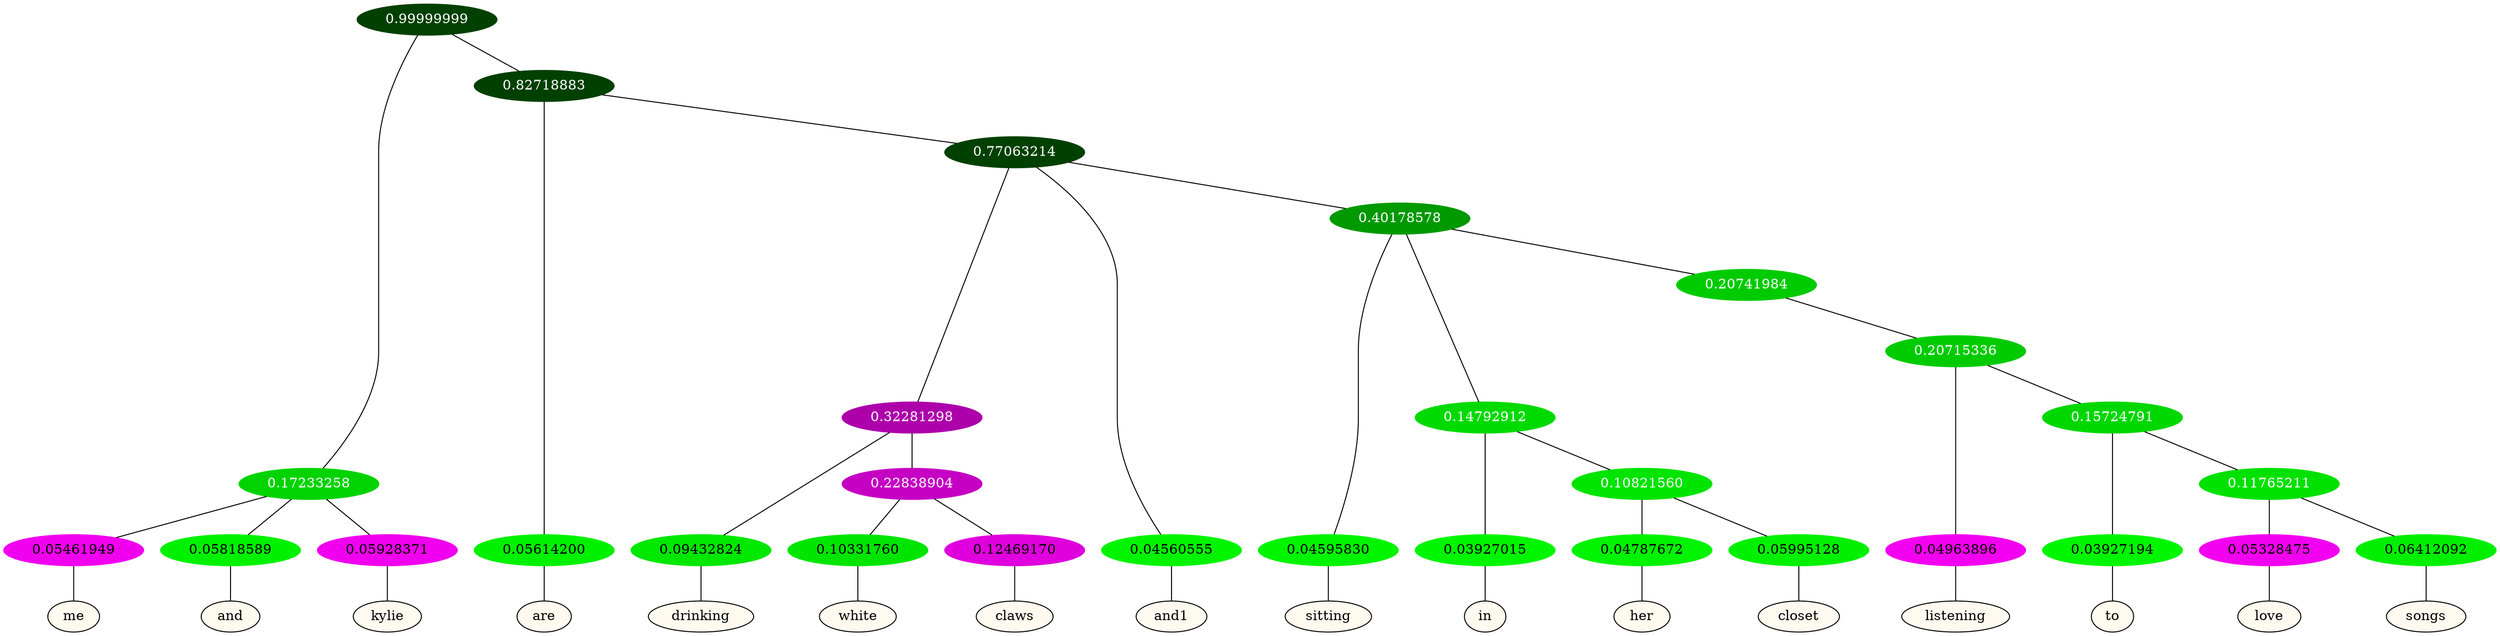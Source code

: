 graph {
	node [format=png height=0.15 nodesep=0.001 ordering=out overlap=prism overlap_scaling=0.01 ranksep=0.001 ratio=0.2 style=filled width=0.15]
	{
		rank=same
		a_w_3 [label=me color=black fillcolor=floralwhite style="filled,solid"]
		a_w_4 [label=and color=black fillcolor=floralwhite style="filled,solid"]
		a_w_5 [label=kylie color=black fillcolor=floralwhite style="filled,solid"]
		a_w_6 [label=are color=black fillcolor=floralwhite style="filled,solid"]
		a_w_11 [label=drinking color=black fillcolor=floralwhite style="filled,solid"]
		a_w_16 [label=white color=black fillcolor=floralwhite style="filled,solid"]
		a_w_17 [label=claws color=black fillcolor=floralwhite style="filled,solid"]
		a_w_9 [label=and1 color=black fillcolor=floralwhite style="filled,solid"]
		a_w_13 [label=sitting color=black fillcolor=floralwhite style="filled,solid"]
		a_w_18 [label=in color=black fillcolor=floralwhite style="filled,solid"]
		a_w_21 [label=her color=black fillcolor=floralwhite style="filled,solid"]
		a_w_22 [label=closet color=black fillcolor=floralwhite style="filled,solid"]
		a_w_23 [label=listening color=black fillcolor=floralwhite style="filled,solid"]
		a_w_25 [label=to color=black fillcolor=floralwhite style="filled,solid"]
		a_w_27 [label=love color=black fillcolor=floralwhite style="filled,solid"]
		a_w_28 [label=songs color=black fillcolor=floralwhite style="filled,solid"]
	}
	a_n_3 -- a_w_3
	a_n_4 -- a_w_4
	a_n_5 -- a_w_5
	a_n_6 -- a_w_6
	a_n_11 -- a_w_11
	a_n_16 -- a_w_16
	a_n_17 -- a_w_17
	a_n_9 -- a_w_9
	a_n_13 -- a_w_13
	a_n_18 -- a_w_18
	a_n_21 -- a_w_21
	a_n_22 -- a_w_22
	a_n_23 -- a_w_23
	a_n_25 -- a_w_25
	a_n_27 -- a_w_27
	a_n_28 -- a_w_28
	{
		rank=same
		a_n_3 [label=0.05461949 color="0.835 1.000 0.945" fontcolor=black]
		a_n_4 [label=0.05818589 color="0.334 1.000 0.942" fontcolor=black]
		a_n_5 [label=0.05928371 color="0.835 1.000 0.941" fontcolor=black]
		a_n_6 [label=0.05614200 color="0.334 1.000 0.944" fontcolor=black]
		a_n_11 [label=0.09432824 color="0.334 1.000 0.906" fontcolor=black]
		a_n_16 [label=0.10331760 color="0.334 1.000 0.897" fontcolor=black]
		a_n_17 [label=0.12469170 color="0.835 1.000 0.875" fontcolor=black]
		a_n_9 [label=0.04560555 color="0.334 1.000 0.954" fontcolor=black]
		a_n_13 [label=0.04595830 color="0.334 1.000 0.954" fontcolor=black]
		a_n_18 [label=0.03927015 color="0.334 1.000 0.961" fontcolor=black]
		a_n_21 [label=0.04787672 color="0.334 1.000 0.952" fontcolor=black]
		a_n_22 [label=0.05995128 color="0.334 1.000 0.940" fontcolor=black]
		a_n_23 [label=0.04963896 color="0.835 1.000 0.950" fontcolor=black]
		a_n_25 [label=0.03927194 color="0.334 1.000 0.961" fontcolor=black]
		a_n_27 [label=0.05328475 color="0.835 1.000 0.947" fontcolor=black]
		a_n_28 [label=0.06412092 color="0.334 1.000 0.936" fontcolor=black]
	}
	a_n_0 [label=0.99999999 color="0.334 1.000 0.250" fontcolor=grey99]
	a_n_1 [label=0.17233258 color="0.334 1.000 0.828" fontcolor=grey99]
	a_n_0 -- a_n_1
	a_n_2 [label=0.82718883 color="0.334 1.000 0.250" fontcolor=grey99]
	a_n_0 -- a_n_2
	a_n_1 -- a_n_3
	a_n_1 -- a_n_4
	a_n_1 -- a_n_5
	a_n_2 -- a_n_6
	a_n_7 [label=0.77063214 color="0.334 1.000 0.250" fontcolor=grey99]
	a_n_2 -- a_n_7
	a_n_8 [label=0.32281298 color="0.835 1.000 0.677" fontcolor=grey99]
	a_n_7 -- a_n_8
	a_n_7 -- a_n_9
	a_n_10 [label=0.40178578 color="0.334 1.000 0.598" fontcolor=grey99]
	a_n_7 -- a_n_10
	a_n_8 -- a_n_11
	a_n_12 [label=0.22838904 color="0.835 1.000 0.772" fontcolor=grey99]
	a_n_8 -- a_n_12
	a_n_10 -- a_n_13
	a_n_14 [label=0.14792912 color="0.334 1.000 0.852" fontcolor=grey99]
	a_n_10 -- a_n_14
	a_n_15 [label=0.20741984 color="0.334 1.000 0.793" fontcolor=grey99]
	a_n_10 -- a_n_15
	a_n_12 -- a_n_16
	a_n_12 -- a_n_17
	a_n_14 -- a_n_18
	a_n_19 [label=0.10821560 color="0.334 1.000 0.892" fontcolor=grey99]
	a_n_14 -- a_n_19
	a_n_20 [label=0.20715336 color="0.334 1.000 0.793" fontcolor=grey99]
	a_n_15 -- a_n_20
	a_n_19 -- a_n_21
	a_n_19 -- a_n_22
	a_n_20 -- a_n_23
	a_n_24 [label=0.15724791 color="0.334 1.000 0.843" fontcolor=grey99]
	a_n_20 -- a_n_24
	a_n_24 -- a_n_25
	a_n_26 [label=0.11765211 color="0.334 1.000 0.882" fontcolor=grey99]
	a_n_24 -- a_n_26
	a_n_26 -- a_n_27
	a_n_26 -- a_n_28
}
